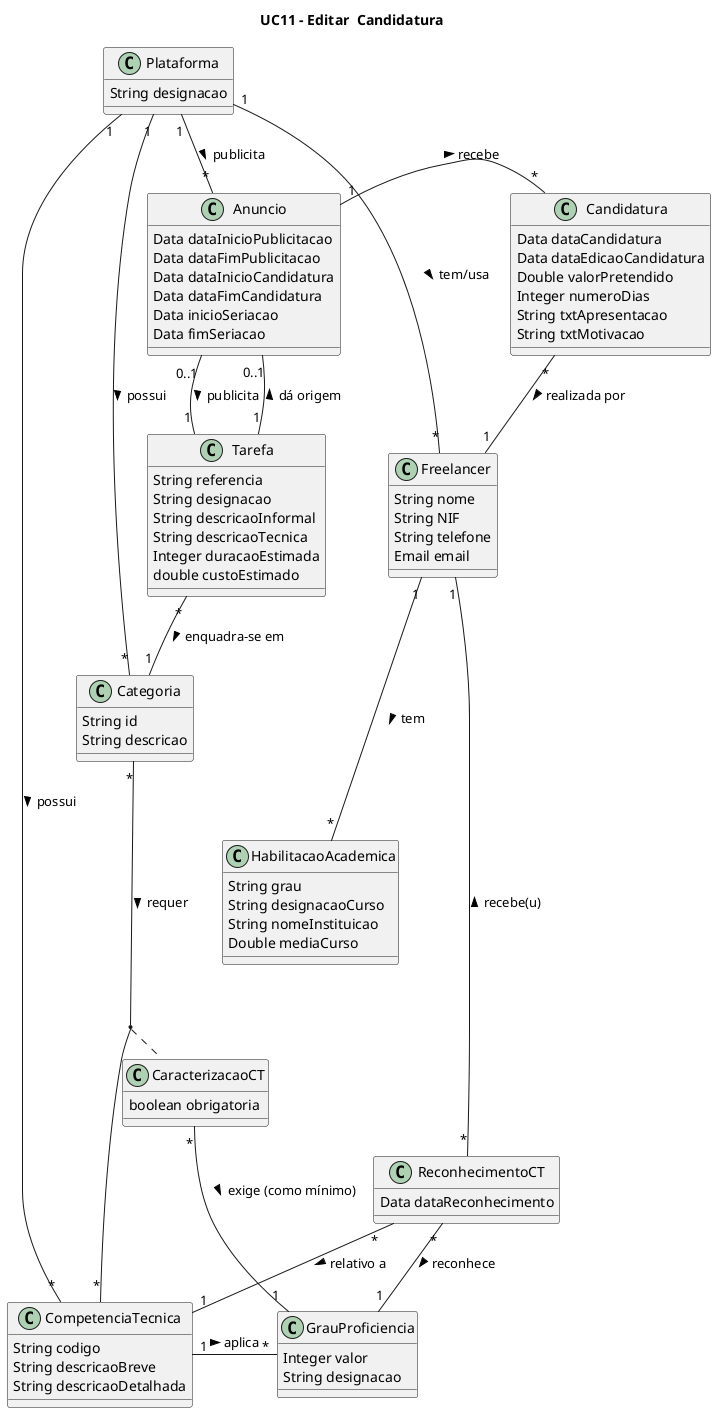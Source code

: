 @startuml

title UC11 - Editar  Candidatura


class Plataforma {
    String designacao
}

class Anuncio {
    Data dataInicioPublicitacao
    Data dataFimPublicitacao
    Data dataInicioCandidatura
    Data dataFimCandidatura
    Data inicioSeriacao
    Data fimSeriacao
}

class Categoria {
    String id 
    String descricao
}

class GrauProficiencia {
    Integer valor
    String designacao
}

class CaracterizacaoCT {
    boolean obrigatoria
}
class CompetenciaTecnica {
    String codigo
    String descricaoBreve
    String descricaoDetalhada
}

class Tarefa {
    String referencia
    String designacao
    String descricaoInformal
    String descricaoTecnica
    Integer duracaoEstimada
    double custoEstimado
}

class Freelancer {
    String nome 
    String NIF
    String telefone
    Email email
}

class Candidatura {
    Data dataCandidatura
    Data dataEdicaoCandidatura
    Double valorPretendido
    Integer numeroDias
    String txtApresentacao
    String txtMotivacao
}

class HabilitacaoAcademica{
    String grau
    String designacaoCurso
    String nomeInstituicao
    Double mediaCurso
}

class ReconhecimentoCT {
    Data dataReconhecimento
}


Plataforma "1" -- "*" Categoria : possui >
Plataforma "1" -- "*" Anuncio : publicita >
Plataforma "1" -- "*" CompetenciaTecnica : possui >
Plataforma "1" -- "*" Freelancer : tem/usa >

Anuncio "0..1" -- "1" Tarefa : publicita >
Anuncio "0..1" -- "1" Tarefa : dá origem <
Anuncio "1" - "*" Candidatura : recebe >

Tarefa "*" -- "1" Categoria : enquadra-se em >

Candidatura "*" -- "1" Freelancer : realizada por >

Freelancer "1" --- "*" HabilitacaoAcademica : tem >
Freelancer "1" --- "*" ReconhecimentoCT : recebe(u) <

ReconhecimentoCT "*" - "1" CompetenciaTecnica : relativo a >
ReconhecimentoCT "*" -- "1" GrauProficiencia : reconhece >

CompetenciaTecnica "1" - "*" GrauProficiencia : aplica >

CaracterizacaoCT "*" - "1" GrauProficiencia : exige (como mínimo) >

Categoria "*" --- "*" CompetenciaTecnica : requer >

(Categoria, CompetenciaTecnica) . CaracterizacaoCT

@enduml